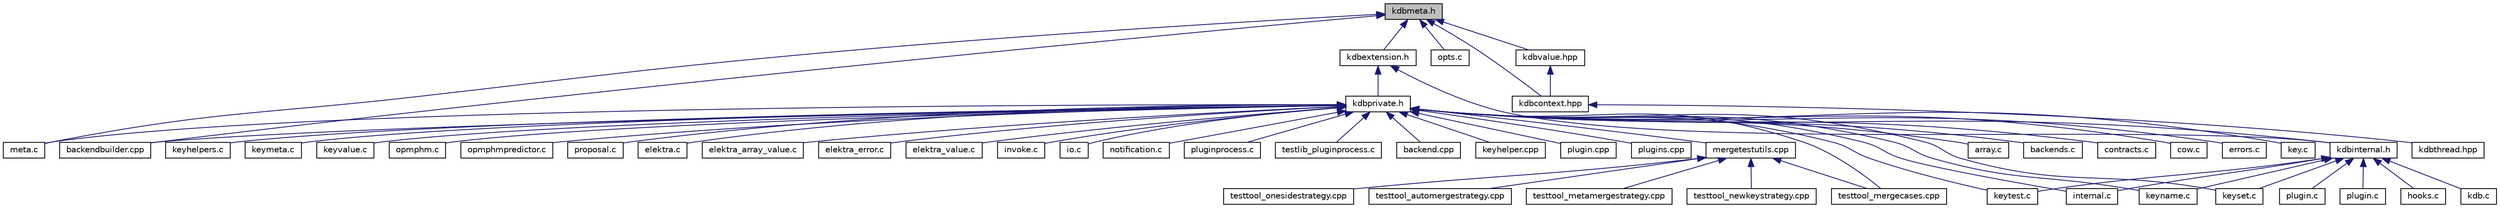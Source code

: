 digraph "kdbmeta.h"
{
 // LATEX_PDF_SIZE
  edge [fontname="Helvetica",fontsize="10",labelfontname="Helvetica",labelfontsize="10"];
  node [fontname="Helvetica",fontsize="10",shape=record];
  Node1 [label="kdbmeta.h",height=0.2,width=0.4,color="black", fillcolor="grey75", style="filled", fontcolor="black",tooltip="metadata functions"];
  Node1 -> Node2 [dir="back",color="midnightblue",fontsize="10",style="solid",fontname="Helvetica"];
  Node2 [label="meta.c",height=0.2,width=0.4,color="black", fillcolor="white", style="filled",URL="$meta_8c.html",tooltip="Methods for metadata manipulation."];
  Node1 -> Node3 [dir="back",color="midnightblue",fontsize="10",style="solid",fontname="Helvetica"];
  Node3 [label="opts.c",height=0.2,width=0.4,color="black", fillcolor="white", style="filled",URL="$opts_8c.html",tooltip="Support library used by plugin gopts."];
  Node1 -> Node4 [dir="back",color="midnightblue",fontsize="10",style="solid",fontname="Helvetica"];
  Node4 [label="backendbuilder.cpp",height=0.2,width=0.4,color="black", fillcolor="white", style="filled",URL="$backendbuilder_8cpp.html",tooltip="Implementation of backend builder."];
  Node1 -> Node5 [dir="back",color="midnightblue",fontsize="10",style="solid",fontname="Helvetica"];
  Node5 [label="kdbextension.h",height=0.2,width=0.4,color="black", fillcolor="white", style="filled",URL="$kdbextension_8h.html",tooltip="Extension functionality."];
  Node5 -> Node6 [dir="back",color="midnightblue",fontsize="10",style="solid",fontname="Helvetica"];
  Node6 [label="kdbinternal.h",height=0.2,width=0.4,color="black", fillcolor="white", style="filled",URL="$kdbinternal_8h.html",tooltip="Includes most internal header files."];
  Node6 -> Node7 [dir="back",color="midnightblue",fontsize="10",style="solid",fontname="Helvetica"];
  Node7 [label="hooks.c",height=0.2,width=0.4,color="black", fillcolor="white", style="filled",URL="$hooks_8c.html",tooltip=" "];
  Node6 -> Node8 [dir="back",color="midnightblue",fontsize="10",style="solid",fontname="Helvetica"];
  Node8 [label="internal.c",height=0.2,width=0.4,color="black", fillcolor="white", style="filled",URL="$internal_8c.html",tooltip="Internal methods for Elektra."];
  Node6 -> Node9 [dir="back",color="midnightblue",fontsize="10",style="solid",fontname="Helvetica"];
  Node9 [label="kdb.c",height=0.2,width=0.4,color="black", fillcolor="white", style="filled",URL="$kdb_8c.html",tooltip="Low level functions for access the Key Database."];
  Node6 -> Node10 [dir="back",color="midnightblue",fontsize="10",style="solid",fontname="Helvetica"];
  Node10 [label="keyname.c",height=0.2,width=0.4,color="black", fillcolor="white", style="filled",URL="$elektra_2keyname_8c.html",tooltip="Methods for Key name manipulation."];
  Node6 -> Node11 [dir="back",color="midnightblue",fontsize="10",style="solid",fontname="Helvetica"];
  Node11 [label="keyset.c",height=0.2,width=0.4,color="black", fillcolor="white", style="filled",URL="$keyset_8c.html",tooltip="Methods for key sets."];
  Node6 -> Node12 [dir="back",color="midnightblue",fontsize="10",style="solid",fontname="Helvetica"];
  Node12 [label="keytest.c",height=0.2,width=0.4,color="black", fillcolor="white", style="filled",URL="$keytest_8c.html",tooltip="Methods for making tests."];
  Node6 -> Node13 [dir="back",color="midnightblue",fontsize="10",style="solid",fontname="Helvetica"];
  Node13 [label="plugin.c",height=0.2,width=0.4,color="black", fillcolor="white", style="filled",URL="$elektra_2plugin_8c.html",tooltip="Interna of plugin functionality."];
  Node6 -> Node14 [dir="back",color="midnightblue",fontsize="10",style="solid",fontname="Helvetica"];
  Node14 [label="plugin.c",height=0.2,width=0.4,color="black", fillcolor="white", style="filled",URL="$plugin_2plugin_8c.html",tooltip="Access plugin handle."];
  Node5 -> Node15 [dir="back",color="midnightblue",fontsize="10",style="solid",fontname="Helvetica"];
  Node15 [label="kdbprivate.h",height=0.2,width=0.4,color="black", fillcolor="white", style="filled",URL="$kdbprivate_8h.html",tooltip="Private declarations."];
  Node15 -> Node16 [dir="back",color="midnightblue",fontsize="10",style="solid",fontname="Helvetica"];
  Node16 [label="array.c",height=0.2,width=0.4,color="black", fillcolor="white", style="filled",URL="$array_8c.html",tooltip="Array methods."];
  Node15 -> Node17 [dir="back",color="midnightblue",fontsize="10",style="solid",fontname="Helvetica"];
  Node17 [label="backends.c",height=0.2,width=0.4,color="black", fillcolor="white", style="filled",URL="$backends_8c.html",tooltip="Internal functions for handling the backends KeySet of a KDB instance."];
  Node15 -> Node18 [dir="back",color="midnightblue",fontsize="10",style="solid",fontname="Helvetica"];
  Node18 [label="contracts.c",height=0.2,width=0.4,color="black", fillcolor="white", style="filled",URL="$contracts_8c.html",tooltip="Contract constructors for kdbOpen()"];
  Node15 -> Node19 [dir="back",color="midnightblue",fontsize="10",style="solid",fontname="Helvetica"];
  Node19 [label="cow.c",height=0.2,width=0.4,color="black", fillcolor="white", style="filled",URL="$cow_8c.html",tooltip="Shared methods for key and keyset copy-on-write."];
  Node15 -> Node20 [dir="back",color="midnightblue",fontsize="10",style="solid",fontname="Helvetica"];
  Node20 [label="errors.c",height=0.2,width=0.4,color="black", fillcolor="white", style="filled",URL="$errors_8c.html",tooltip="Used for writing the error/warning information into a key to be used for emitting messages to the use..."];
  Node15 -> Node8 [dir="back",color="midnightblue",fontsize="10",style="solid",fontname="Helvetica"];
  Node15 -> Node21 [dir="back",color="midnightblue",fontsize="10",style="solid",fontname="Helvetica"];
  Node21 [label="key.c",height=0.2,width=0.4,color="black", fillcolor="white", style="filled",URL="$key_8c.html",tooltip="Methods for Key manipulation."];
  Node15 -> Node22 [dir="back",color="midnightblue",fontsize="10",style="solid",fontname="Helvetica"];
  Node22 [label="keyhelpers.c",height=0.2,width=0.4,color="black", fillcolor="white", style="filled",URL="$keyhelpers_8c.html",tooltip="Helpers for key manipulation."];
  Node15 -> Node23 [dir="back",color="midnightblue",fontsize="10",style="solid",fontname="Helvetica"];
  Node23 [label="keymeta.c",height=0.2,width=0.4,color="black", fillcolor="white", style="filled",URL="$keymeta_8c.html",tooltip="Methods to do various operations on Key metadata."];
  Node15 -> Node10 [dir="back",color="midnightblue",fontsize="10",style="solid",fontname="Helvetica"];
  Node15 -> Node11 [dir="back",color="midnightblue",fontsize="10",style="solid",fontname="Helvetica"];
  Node15 -> Node12 [dir="back",color="midnightblue",fontsize="10",style="solid",fontname="Helvetica"];
  Node15 -> Node24 [dir="back",color="midnightblue",fontsize="10",style="solid",fontname="Helvetica"];
  Node24 [label="keyvalue.c",height=0.2,width=0.4,color="black", fillcolor="white", style="filled",URL="$keyvalue_8c.html",tooltip="Methods for Key value manipulation."];
  Node15 -> Node25 [dir="back",color="midnightblue",fontsize="10",style="solid",fontname="Helvetica"];
  Node25 [label="opmphm.c",height=0.2,width=0.4,color="black", fillcolor="white", style="filled",URL="$opmphm_8c.html",tooltip="The Order Preserving Minimal Perfect Hash Map."];
  Node15 -> Node26 [dir="back",color="midnightblue",fontsize="10",style="solid",fontname="Helvetica"];
  Node26 [label="opmphmpredictor.c",height=0.2,width=0.4,color="black", fillcolor="white", style="filled",URL="$opmphmpredictor_8c.html",tooltip="The Order Preserving Minimal Perfect Hash Map Predictor."];
  Node15 -> Node27 [dir="back",color="midnightblue",fontsize="10",style="solid",fontname="Helvetica"];
  Node27 [label="proposal.c",height=0.2,width=0.4,color="black", fillcolor="white", style="filled",URL="$proposal_8c.html",tooltip="Implementation of proposed API enhancements."];
  Node15 -> Node28 [dir="back",color="midnightblue",fontsize="10",style="solid",fontname="Helvetica"];
  Node28 [label="elektra.c",height=0.2,width=0.4,color="black", fillcolor="white", style="filled",URL="$elektra_8c.html",tooltip="Elektra High Level API."];
  Node15 -> Node29 [dir="back",color="midnightblue",fontsize="10",style="solid",fontname="Helvetica"];
  Node29 [label="elektra_array_value.c",height=0.2,width=0.4,color="black", fillcolor="white", style="filled",URL="$elektra__array__value_8c.html",tooltip="Elektra High Level API."];
  Node15 -> Node30 [dir="back",color="midnightblue",fontsize="10",style="solid",fontname="Helvetica"];
  Node30 [label="elektra_error.c",height=0.2,width=0.4,color="black", fillcolor="white", style="filled",URL="$elektra__error_8c.html",tooltip="The error module of the High level API."];
  Node15 -> Node31 [dir="back",color="midnightblue",fontsize="10",style="solid",fontname="Helvetica"];
  Node31 [label="elektra_value.c",height=0.2,width=0.4,color="black", fillcolor="white", style="filled",URL="$elektra__value_8c.html",tooltip="Elektra High Level API."];
  Node15 -> Node32 [dir="back",color="midnightblue",fontsize="10",style="solid",fontname="Helvetica"];
  Node32 [label="invoke.c",height=0.2,width=0.4,color="black", fillcolor="white", style="filled",URL="$invoke_8c.html",tooltip="Library for invoking exported plugin functions."];
  Node15 -> Node33 [dir="back",color="midnightblue",fontsize="10",style="solid",fontname="Helvetica"];
  Node33 [label="io.c",height=0.2,width=0.4,color="black", fillcolor="white", style="filled",URL="$io_8c.html",tooltip="Implementation of I/O functions as defined in kdbio.h."];
  Node15 -> Node2 [dir="back",color="midnightblue",fontsize="10",style="solid",fontname="Helvetica"];
  Node15 -> Node34 [dir="back",color="midnightblue",fontsize="10",style="solid",fontname="Helvetica"];
  Node34 [label="notification.c",height=0.2,width=0.4,color="black", fillcolor="white", style="filled",URL="$notification_8c.html",tooltip="Implementation of notification functions as defined in kdbnotification.h."];
  Node15 -> Node35 [dir="back",color="midnightblue",fontsize="10",style="solid",fontname="Helvetica"];
  Node35 [label="pluginprocess.c",height=0.2,width=0.4,color="black", fillcolor="white", style="filled",URL="$pluginprocess_8c.html",tooltip="Source for the pluginprocess library."];
  Node15 -> Node36 [dir="back",color="midnightblue",fontsize="10",style="solid",fontname="Helvetica"];
  Node36 [label="testlib_pluginprocess.c",height=0.2,width=0.4,color="black", fillcolor="white", style="filled",URL="$testlib__pluginprocess_8c.html",tooltip="Tests for pluginprocess library."];
  Node15 -> Node37 [dir="back",color="midnightblue",fontsize="10",style="solid",fontname="Helvetica"];
  Node37 [label="backend.cpp",height=0.2,width=0.4,color="black", fillcolor="white", style="filled",URL="$src_2backend_8cpp.html",tooltip="Implementation of backend."];
  Node15 -> Node4 [dir="back",color="midnightblue",fontsize="10",style="solid",fontname="Helvetica"];
  Node15 -> Node38 [dir="back",color="midnightblue",fontsize="10",style="solid",fontname="Helvetica"];
  Node38 [label="keyhelper.cpp",height=0.2,width=0.4,color="black", fillcolor="white", style="filled",URL="$keyhelper_8cpp.html",tooltip="Key helper functions."];
  Node15 -> Node39 [dir="back",color="midnightblue",fontsize="10",style="solid",fontname="Helvetica"];
  Node39 [label="plugin.cpp",height=0.2,width=0.4,color="black", fillcolor="white", style="filled",URL="$plugin_8cpp.html",tooltip="Implementation of plugin."];
  Node15 -> Node40 [dir="back",color="midnightblue",fontsize="10",style="solid",fontname="Helvetica"];
  Node40 [label="plugins.cpp",height=0.2,width=0.4,color="black", fillcolor="white", style="filled",URL="$plugins_8cpp.html",tooltip="Implementation of set/get/error plugins."];
  Node15 -> Node41 [dir="back",color="midnightblue",fontsize="10",style="solid",fontname="Helvetica"];
  Node41 [label="mergetestutils.cpp",height=0.2,width=0.4,color="black", fillcolor="white", style="filled",URL="$mergetestutils_8cpp.html",tooltip="Implements a helper class for merge related tests."];
  Node41 -> Node42 [dir="back",color="midnightblue",fontsize="10",style="solid",fontname="Helvetica"];
  Node42 [label="testtool_automergestrategy.cpp",height=0.2,width=0.4,color="black", fillcolor="white", style="filled",URL="$testtool__automergestrategy_8cpp.html",tooltip="Tests for the AutoMergeStrategy."];
  Node41 -> Node43 [dir="back",color="midnightblue",fontsize="10",style="solid",fontname="Helvetica"];
  Node43 [label="testtool_mergecases.cpp",height=0.2,width=0.4,color="black", fillcolor="white", style="filled",URL="$testtool__mergecases_8cpp.html",tooltip="Tests for the ThreeWayMerge."];
  Node41 -> Node44 [dir="back",color="midnightblue",fontsize="10",style="solid",fontname="Helvetica"];
  Node44 [label="testtool_metamergestrategy.cpp",height=0.2,width=0.4,color="black", fillcolor="white", style="filled",URL="$testtool__metamergestrategy_8cpp.html",tooltip="Tests for the MetaMergeStrategy."];
  Node41 -> Node45 [dir="back",color="midnightblue",fontsize="10",style="solid",fontname="Helvetica"];
  Node45 [label="testtool_newkeystrategy.cpp",height=0.2,width=0.4,color="black", fillcolor="white", style="filled",URL="$testtool__newkeystrategy_8cpp.html",tooltip="Tests for the NewKeyStrategy."];
  Node41 -> Node46 [dir="back",color="midnightblue",fontsize="10",style="solid",fontname="Helvetica"];
  Node46 [label="testtool_onesidestrategy.cpp",height=0.2,width=0.4,color="black", fillcolor="white", style="filled",URL="$testtool__onesidestrategy_8cpp.html",tooltip="Tests for the OneSideStrategy."];
  Node15 -> Node43 [dir="back",color="midnightblue",fontsize="10",style="solid",fontname="Helvetica"];
  Node15 -> Node6 [dir="back",color="midnightblue",fontsize="10",style="solid",fontname="Helvetica"];
  Node1 -> Node47 [dir="back",color="midnightblue",fontsize="10",style="solid",fontname="Helvetica"];
  Node47 [label="kdbcontext.hpp",height=0.2,width=0.4,color="black", fillcolor="white", style="filled",URL="$kdbcontext_8hpp.html",tooltip=" "];
  Node47 -> Node48 [dir="back",color="midnightblue",fontsize="10",style="solid",fontname="Helvetica"];
  Node48 [label="kdbthread.hpp",height=0.2,width=0.4,color="black", fillcolor="white", style="filled",URL="$kdbthread_8hpp.html",tooltip=" "];
  Node1 -> Node49 [dir="back",color="midnightblue",fontsize="10",style="solid",fontname="Helvetica"];
  Node49 [label="kdbvalue.hpp",height=0.2,width=0.4,color="black", fillcolor="white", style="filled",URL="$kdbvalue_8hpp.html",tooltip=" "];
  Node49 -> Node47 [dir="back",color="midnightblue",fontsize="10",style="solid",fontname="Helvetica"];
}
